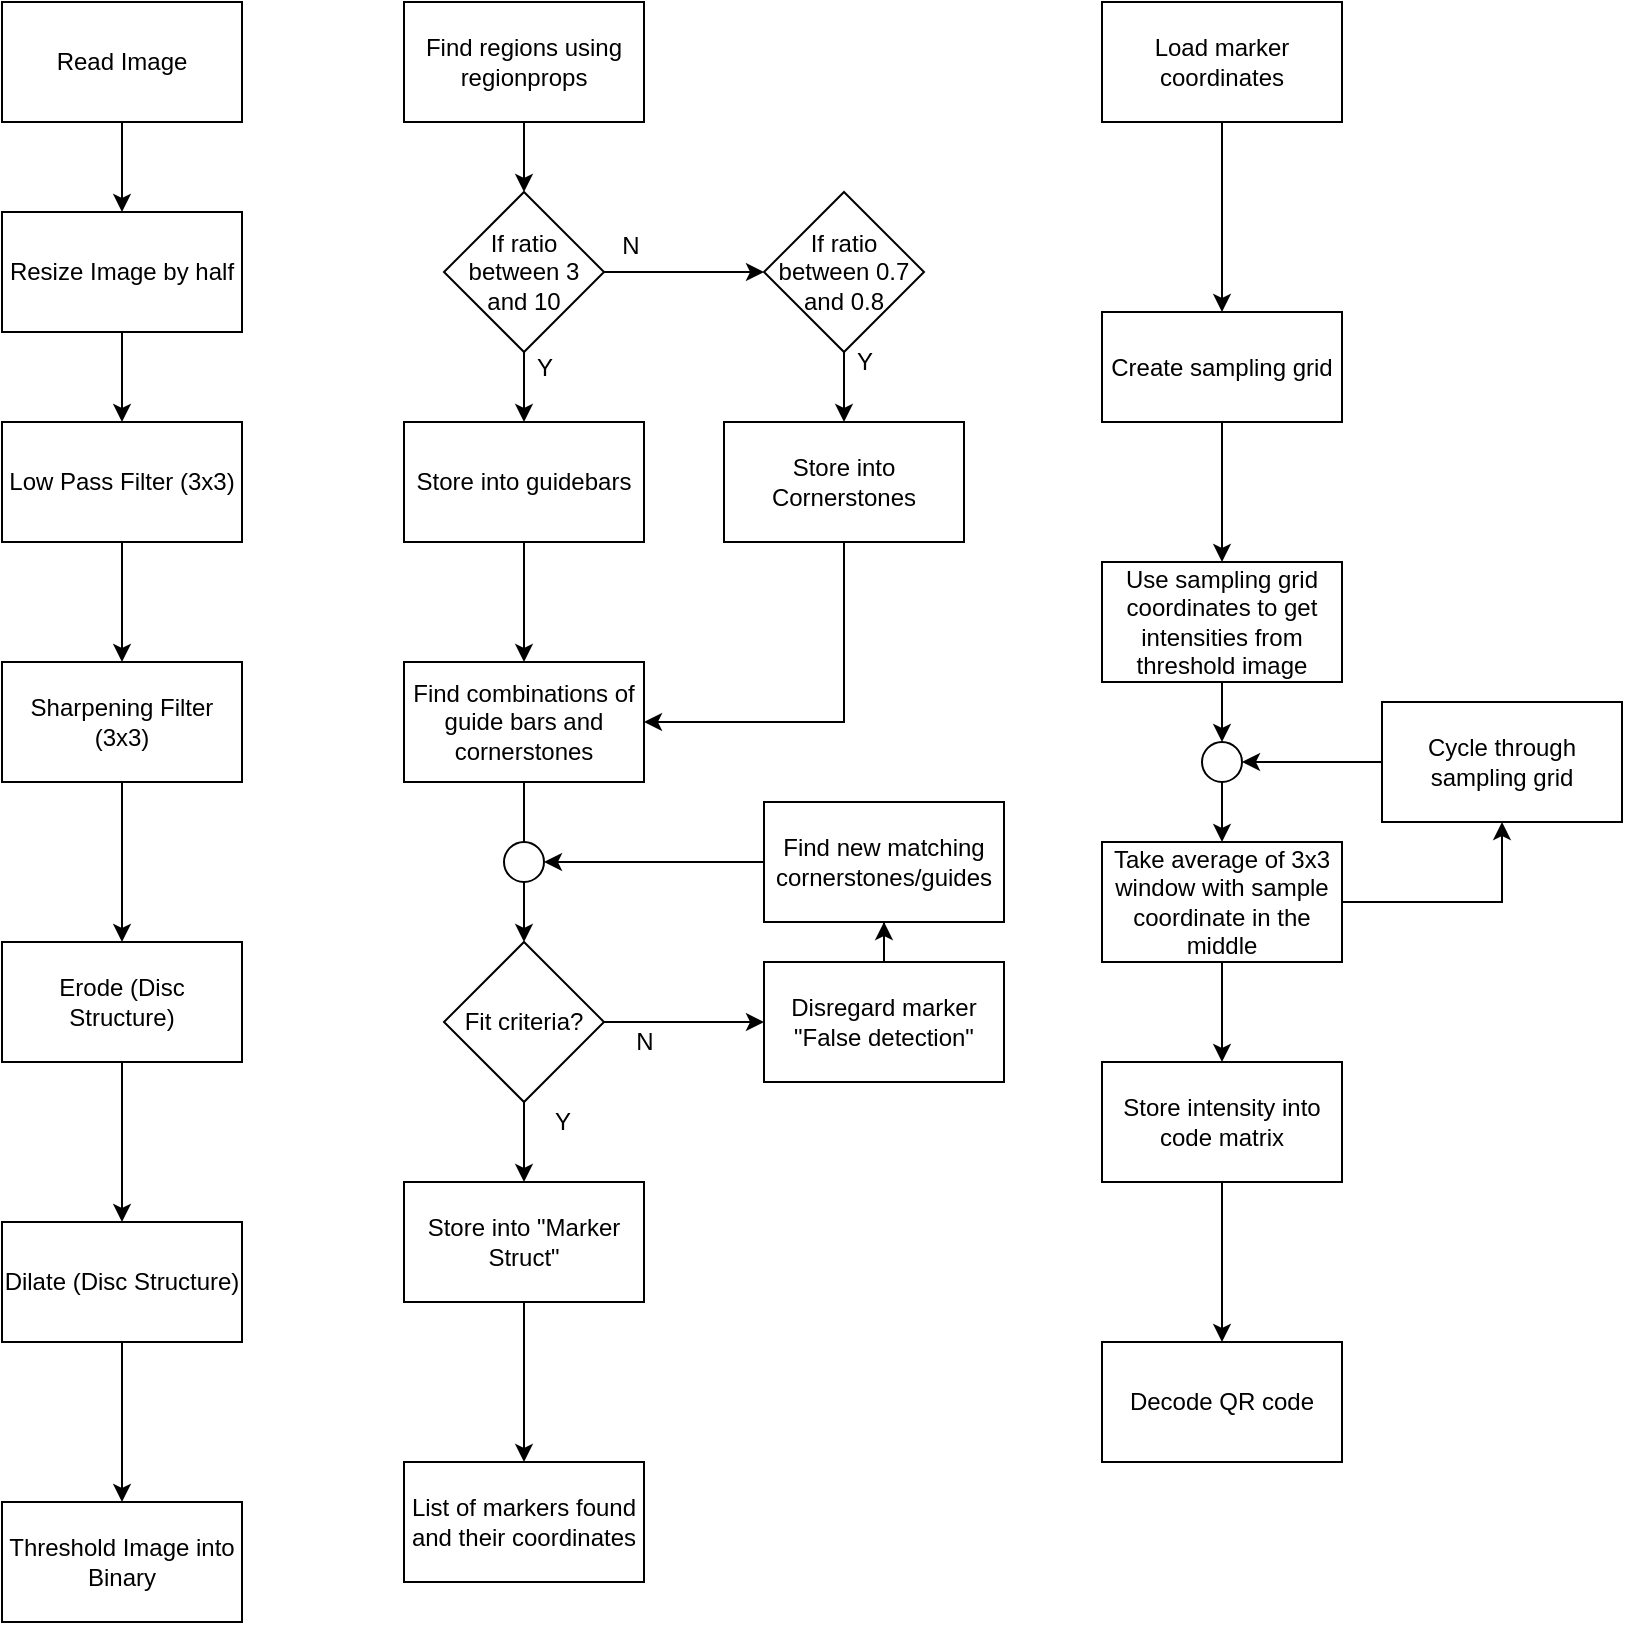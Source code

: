 <mxfile version="12.2.9" pages="1"><diagram id="r25VKH8Qu8_8Qac0FhXc" name="Page-1"><mxGraphModel dx="1243" dy="794" grid="1" gridSize="10" guides="1" tooltips="1" connect="1" arrows="1" fold="1" page="1" pageScale="1" pageWidth="850" pageHeight="1100" math="0" shadow="0"><root><mxCell id="0"/><mxCell id="1" parent="0"/><mxCell id="DuGBVpGOwUB_Kbx4Mooj-5" value="" style="edgeStyle=orthogonalEdgeStyle;rounded=0;orthogonalLoop=1;jettySize=auto;html=1;" edge="1" parent="1" source="DuGBVpGOwUB_Kbx4Mooj-2" target="DuGBVpGOwUB_Kbx4Mooj-3"><mxGeometry relative="1" as="geometry"/></mxCell><mxCell id="DuGBVpGOwUB_Kbx4Mooj-2" value="Read Image" style="rounded=0;whiteSpace=wrap;html=1;" vertex="1" parent="1"><mxGeometry x="30" y="30" width="120" height="60" as="geometry"/></mxCell><mxCell id="DuGBVpGOwUB_Kbx4Mooj-7" value="" style="edgeStyle=orthogonalEdgeStyle;rounded=0;orthogonalLoop=1;jettySize=auto;html=1;" edge="1" parent="1" source="DuGBVpGOwUB_Kbx4Mooj-3" target="DuGBVpGOwUB_Kbx4Mooj-6"><mxGeometry relative="1" as="geometry"/></mxCell><mxCell id="DuGBVpGOwUB_Kbx4Mooj-3" value="Resize Image by half" style="rounded=0;whiteSpace=wrap;html=1;" vertex="1" parent="1"><mxGeometry x="30" y="135" width="120" height="60" as="geometry"/></mxCell><mxCell id="DuGBVpGOwUB_Kbx4Mooj-9" value="" style="edgeStyle=orthogonalEdgeStyle;rounded=0;orthogonalLoop=1;jettySize=auto;html=1;" edge="1" parent="1" source="DuGBVpGOwUB_Kbx4Mooj-6" target="DuGBVpGOwUB_Kbx4Mooj-8"><mxGeometry relative="1" as="geometry"/></mxCell><mxCell id="DuGBVpGOwUB_Kbx4Mooj-6" value="Low Pass Filter (3x3)" style="rounded=0;whiteSpace=wrap;html=1;" vertex="1" parent="1"><mxGeometry x="30" y="240" width="120" height="60" as="geometry"/></mxCell><mxCell id="DuGBVpGOwUB_Kbx4Mooj-11" value="" style="edgeStyle=orthogonalEdgeStyle;rounded=0;orthogonalLoop=1;jettySize=auto;html=1;" edge="1" parent="1" source="DuGBVpGOwUB_Kbx4Mooj-8" target="DuGBVpGOwUB_Kbx4Mooj-10"><mxGeometry relative="1" as="geometry"/></mxCell><mxCell id="DuGBVpGOwUB_Kbx4Mooj-8" value="Sharpening Filter (3x3)" style="rounded=0;whiteSpace=wrap;html=1;" vertex="1" parent="1"><mxGeometry x="30" y="360" width="120" height="60" as="geometry"/></mxCell><mxCell id="DuGBVpGOwUB_Kbx4Mooj-13" value="" style="edgeStyle=orthogonalEdgeStyle;rounded=0;orthogonalLoop=1;jettySize=auto;html=1;" edge="1" parent="1" source="DuGBVpGOwUB_Kbx4Mooj-10" target="DuGBVpGOwUB_Kbx4Mooj-12"><mxGeometry relative="1" as="geometry"/></mxCell><mxCell id="DuGBVpGOwUB_Kbx4Mooj-10" value="Erode (Disc Structure)" style="rounded=0;whiteSpace=wrap;html=1;" vertex="1" parent="1"><mxGeometry x="30" y="500" width="120" height="60" as="geometry"/></mxCell><mxCell id="DuGBVpGOwUB_Kbx4Mooj-15" value="" style="edgeStyle=orthogonalEdgeStyle;rounded=0;orthogonalLoop=1;jettySize=auto;html=1;" edge="1" parent="1" source="DuGBVpGOwUB_Kbx4Mooj-12" target="DuGBVpGOwUB_Kbx4Mooj-14"><mxGeometry relative="1" as="geometry"/></mxCell><mxCell id="DuGBVpGOwUB_Kbx4Mooj-12" value="Dilate (Disc Structure)" style="rounded=0;whiteSpace=wrap;html=1;" vertex="1" parent="1"><mxGeometry x="30" y="640" width="120" height="60" as="geometry"/></mxCell><mxCell id="DuGBVpGOwUB_Kbx4Mooj-14" value="Threshold Image into Binary" style="rounded=0;whiteSpace=wrap;html=1;" vertex="1" parent="1"><mxGeometry x="30" y="780" width="120" height="60" as="geometry"/></mxCell><mxCell id="DuGBVpGOwUB_Kbx4Mooj-23" value="" style="edgeStyle=orthogonalEdgeStyle;rounded=0;orthogonalLoop=1;jettySize=auto;html=1;" edge="1" parent="1" source="DuGBVpGOwUB_Kbx4Mooj-16" target="DuGBVpGOwUB_Kbx4Mooj-22"><mxGeometry relative="1" as="geometry"/></mxCell><mxCell id="DuGBVpGOwUB_Kbx4Mooj-16" value="Find regions using regionprops" style="rounded=0;whiteSpace=wrap;html=1;" vertex="1" parent="1"><mxGeometry x="231" y="30" width="120" height="60" as="geometry"/></mxCell><mxCell id="DuGBVpGOwUB_Kbx4Mooj-29" value="" style="edgeStyle=orthogonalEdgeStyle;rounded=0;orthogonalLoop=1;jettySize=auto;html=1;" edge="1" parent="1" source="DuGBVpGOwUB_Kbx4Mooj-22" target="DuGBVpGOwUB_Kbx4Mooj-28"><mxGeometry relative="1" as="geometry"/></mxCell><mxCell id="DuGBVpGOwUB_Kbx4Mooj-31" value="" style="edgeStyle=orthogonalEdgeStyle;rounded=0;orthogonalLoop=1;jettySize=auto;html=1;" edge="1" parent="1" source="DuGBVpGOwUB_Kbx4Mooj-22" target="DuGBVpGOwUB_Kbx4Mooj-30"><mxGeometry relative="1" as="geometry"/></mxCell><mxCell id="DuGBVpGOwUB_Kbx4Mooj-22" value="If ratio between 3 and 10" style="rhombus;whiteSpace=wrap;html=1;" vertex="1" parent="1"><mxGeometry x="251" y="125" width="80" height="80" as="geometry"/></mxCell><mxCell id="DuGBVpGOwUB_Kbx4Mooj-34" value="" style="edgeStyle=orthogonalEdgeStyle;rounded=0;orthogonalLoop=1;jettySize=auto;html=1;" edge="1" parent="1" source="DuGBVpGOwUB_Kbx4Mooj-30" target="DuGBVpGOwUB_Kbx4Mooj-32"><mxGeometry relative="1" as="geometry"/></mxCell><mxCell id="DuGBVpGOwUB_Kbx4Mooj-30" value="If ratio between 0.7 and 0.8" style="rhombus;whiteSpace=wrap;html=1;" vertex="1" parent="1"><mxGeometry x="411" y="125" width="80" height="80" as="geometry"/></mxCell><mxCell id="DuGBVpGOwUB_Kbx4Mooj-36" value="" style="edgeStyle=orthogonalEdgeStyle;rounded=0;orthogonalLoop=1;jettySize=auto;html=1;" edge="1" parent="1" source="DuGBVpGOwUB_Kbx4Mooj-28" target="DuGBVpGOwUB_Kbx4Mooj-35"><mxGeometry relative="1" as="geometry"/></mxCell><mxCell id="DuGBVpGOwUB_Kbx4Mooj-28" value="Store into guidebars" style="rounded=0;whiteSpace=wrap;html=1;" vertex="1" parent="1"><mxGeometry x="231" y="240" width="120" height="60" as="geometry"/></mxCell><mxCell id="DuGBVpGOwUB_Kbx4Mooj-38" value="" style="edgeStyle=orthogonalEdgeStyle;rounded=0;orthogonalLoop=1;jettySize=auto;html=1;entryX=1;entryY=0.5;entryDx=0;entryDy=0;exitX=0.5;exitY=1;exitDx=0;exitDy=0;" edge="1" parent="1" source="DuGBVpGOwUB_Kbx4Mooj-32" target="DuGBVpGOwUB_Kbx4Mooj-35"><mxGeometry relative="1" as="geometry"><mxPoint x="451" y="380" as="targetPoint"/></mxGeometry></mxCell><mxCell id="DuGBVpGOwUB_Kbx4Mooj-32" value="Store into Cornerstones" style="rounded=0;whiteSpace=wrap;html=1;" vertex="1" parent="1"><mxGeometry x="391" y="240" width="120" height="60" as="geometry"/></mxCell><mxCell id="DuGBVpGOwUB_Kbx4Mooj-51" value="" style="edgeStyle=orthogonalEdgeStyle;rounded=0;orthogonalLoop=1;jettySize=auto;html=1;" edge="1" parent="1" source="DuGBVpGOwUB_Kbx4Mooj-35" target="DuGBVpGOwUB_Kbx4Mooj-39"><mxGeometry relative="1" as="geometry"/></mxCell><mxCell id="DuGBVpGOwUB_Kbx4Mooj-35" value="Find combinations of guide bars and cornerstones" style="rounded=0;whiteSpace=wrap;html=1;" vertex="1" parent="1"><mxGeometry x="231" y="360" width="120" height="60" as="geometry"/></mxCell><mxCell id="DuGBVpGOwUB_Kbx4Mooj-44" value="" style="edgeStyle=orthogonalEdgeStyle;rounded=0;orthogonalLoop=1;jettySize=auto;html=1;" edge="1" parent="1" source="DuGBVpGOwUB_Kbx4Mooj-39" target="DuGBVpGOwUB_Kbx4Mooj-43"><mxGeometry relative="1" as="geometry"/></mxCell><mxCell id="DuGBVpGOwUB_Kbx4Mooj-46" value="" style="edgeStyle=orthogonalEdgeStyle;rounded=0;orthogonalLoop=1;jettySize=auto;html=1;" edge="1" parent="1" source="DuGBVpGOwUB_Kbx4Mooj-39"><mxGeometry relative="1" as="geometry"><mxPoint x="411" y="540" as="targetPoint"/></mxGeometry></mxCell><mxCell id="DuGBVpGOwUB_Kbx4Mooj-39" value="Fit criteria?" style="rhombus;whiteSpace=wrap;html=1;" vertex="1" parent="1"><mxGeometry x="251" y="500" width="80" height="80" as="geometry"/></mxCell><mxCell id="DuGBVpGOwUB_Kbx4Mooj-57" value="" style="edgeStyle=orthogonalEdgeStyle;rounded=0;orthogonalLoop=1;jettySize=auto;html=1;" edge="1" parent="1" source="DuGBVpGOwUB_Kbx4Mooj-43" target="DuGBVpGOwUB_Kbx4Mooj-56"><mxGeometry relative="1" as="geometry"/></mxCell><mxCell id="DuGBVpGOwUB_Kbx4Mooj-43" value="Store into &quot;Marker Struct&quot;" style="rounded=0;whiteSpace=wrap;html=1;" vertex="1" parent="1"><mxGeometry x="231" y="620" width="120" height="60" as="geometry"/></mxCell><mxCell id="DuGBVpGOwUB_Kbx4Mooj-56" value="List of markers found and their coordinates" style="rounded=0;whiteSpace=wrap;html=1;" vertex="1" parent="1"><mxGeometry x="231" y="760" width="120" height="60" as="geometry"/></mxCell><mxCell id="DuGBVpGOwUB_Kbx4Mooj-53" value="" style="edgeStyle=orthogonalEdgeStyle;rounded=0;orthogonalLoop=1;jettySize=auto;html=1;" edge="1" parent="1" source="DuGBVpGOwUB_Kbx4Mooj-47" target="DuGBVpGOwUB_Kbx4Mooj-52"><mxGeometry relative="1" as="geometry"/></mxCell><mxCell id="DuGBVpGOwUB_Kbx4Mooj-47" value="Disregard marker&lt;br&gt;&quot;False detection&quot;" style="rounded=0;whiteSpace=wrap;html=1;" vertex="1" parent="1"><mxGeometry x="411" y="510" width="120" height="60" as="geometry"/></mxCell><mxCell id="DuGBVpGOwUB_Kbx4Mooj-55" value="" style="edgeStyle=orthogonalEdgeStyle;rounded=0;orthogonalLoop=1;jettySize=auto;html=1;entryX=1;entryY=0.5;entryDx=0;entryDy=0;" edge="1" parent="1" source="DuGBVpGOwUB_Kbx4Mooj-52" target="DuGBVpGOwUB_Kbx4Mooj-50"><mxGeometry relative="1" as="geometry"><mxPoint x="331" y="460" as="targetPoint"/></mxGeometry></mxCell><mxCell id="DuGBVpGOwUB_Kbx4Mooj-52" value="Find new matching cornerstones/guides" style="rounded=0;whiteSpace=wrap;html=1;" vertex="1" parent="1"><mxGeometry x="411" y="430" width="120" height="60" as="geometry"/></mxCell><mxCell id="DuGBVpGOwUB_Kbx4Mooj-50" value="" style="ellipse;whiteSpace=wrap;html=1;aspect=fixed;" vertex="1" parent="1"><mxGeometry x="281" y="450" width="20" height="20" as="geometry"/></mxCell><mxCell id="DuGBVpGOwUB_Kbx4Mooj-60" value="" style="edgeStyle=orthogonalEdgeStyle;rounded=0;orthogonalLoop=1;jettySize=auto;html=1;" edge="1" parent="1" source="DuGBVpGOwUB_Kbx4Mooj-58" target="DuGBVpGOwUB_Kbx4Mooj-59"><mxGeometry relative="1" as="geometry"/></mxCell><mxCell id="DuGBVpGOwUB_Kbx4Mooj-58" value="Load marker coordinates" style="rounded=0;whiteSpace=wrap;html=1;" vertex="1" parent="1"><mxGeometry x="580" y="30" width="120" height="60" as="geometry"/></mxCell><mxCell id="DuGBVpGOwUB_Kbx4Mooj-62" value="" style="edgeStyle=orthogonalEdgeStyle;rounded=0;orthogonalLoop=1;jettySize=auto;html=1;" edge="1" parent="1" source="DuGBVpGOwUB_Kbx4Mooj-59" target="DuGBVpGOwUB_Kbx4Mooj-61"><mxGeometry relative="1" as="geometry"/></mxCell><mxCell id="DuGBVpGOwUB_Kbx4Mooj-59" value="Create sampling grid" style="rounded=0;whiteSpace=wrap;html=1;" vertex="1" parent="1"><mxGeometry x="580" y="185" width="120" height="55" as="geometry"/></mxCell><mxCell id="DuGBVpGOwUB_Kbx4Mooj-64" value="" style="edgeStyle=orthogonalEdgeStyle;rounded=0;orthogonalLoop=1;jettySize=auto;html=1;" edge="1" parent="1" source="DuGBVpGOwUB_Kbx4Mooj-65" target="DuGBVpGOwUB_Kbx4Mooj-63"><mxGeometry relative="1" as="geometry"/></mxCell><mxCell id="DuGBVpGOwUB_Kbx4Mooj-61" value="Use sampling grid coordinates to get intensities from threshold image" style="rounded=0;whiteSpace=wrap;html=1;" vertex="1" parent="1"><mxGeometry x="580" y="310" width="120" height="60" as="geometry"/></mxCell><mxCell id="DuGBVpGOwUB_Kbx4Mooj-68" value="" style="edgeStyle=orthogonalEdgeStyle;rounded=0;orthogonalLoop=1;jettySize=auto;html=1;" edge="1" parent="1" source="DuGBVpGOwUB_Kbx4Mooj-63" target="DuGBVpGOwUB_Kbx4Mooj-67"><mxGeometry relative="1" as="geometry"/></mxCell><mxCell id="DuGBVpGOwUB_Kbx4Mooj-70" value="" style="edgeStyle=orthogonalEdgeStyle;rounded=0;orthogonalLoop=1;jettySize=auto;html=1;" edge="1" parent="1" source="DuGBVpGOwUB_Kbx4Mooj-63" target="DuGBVpGOwUB_Kbx4Mooj-69"><mxGeometry relative="1" as="geometry"/></mxCell><mxCell id="DuGBVpGOwUB_Kbx4Mooj-63" value="Take average of 3x3 window with sample coordinate in the middle" style="rounded=0;whiteSpace=wrap;html=1;" vertex="1" parent="1"><mxGeometry x="580" y="450" width="120" height="60" as="geometry"/></mxCell><mxCell id="DuGBVpGOwUB_Kbx4Mooj-71" style="edgeStyle=orthogonalEdgeStyle;rounded=0;orthogonalLoop=1;jettySize=auto;html=1;exitX=0;exitY=0.5;exitDx=0;exitDy=0;entryX=1;entryY=0.5;entryDx=0;entryDy=0;" edge="1" parent="1" source="DuGBVpGOwUB_Kbx4Mooj-69" target="DuGBVpGOwUB_Kbx4Mooj-65"><mxGeometry relative="1" as="geometry"/></mxCell><mxCell id="DuGBVpGOwUB_Kbx4Mooj-69" value="Cycle through sampling grid" style="rounded=0;whiteSpace=wrap;html=1;" vertex="1" parent="1"><mxGeometry x="720" y="380" width="120" height="60" as="geometry"/></mxCell><mxCell id="DuGBVpGOwUB_Kbx4Mooj-73" value="" style="edgeStyle=orthogonalEdgeStyle;rounded=0;orthogonalLoop=1;jettySize=auto;html=1;" edge="1" parent="1" source="DuGBVpGOwUB_Kbx4Mooj-67" target="DuGBVpGOwUB_Kbx4Mooj-72"><mxGeometry relative="1" as="geometry"/></mxCell><mxCell id="DuGBVpGOwUB_Kbx4Mooj-67" value="Store intensity into code matrix" style="rounded=0;whiteSpace=wrap;html=1;" vertex="1" parent="1"><mxGeometry x="580" y="560" width="120" height="60" as="geometry"/></mxCell><mxCell id="DuGBVpGOwUB_Kbx4Mooj-72" value="Decode QR code" style="rounded=0;whiteSpace=wrap;html=1;" vertex="1" parent="1"><mxGeometry x="580" y="700" width="120" height="60" as="geometry"/></mxCell><mxCell id="DuGBVpGOwUB_Kbx4Mooj-65" value="" style="ellipse;whiteSpace=wrap;html=1;aspect=fixed;" vertex="1" parent="1"><mxGeometry x="630" y="400" width="20" height="20" as="geometry"/></mxCell><mxCell id="DuGBVpGOwUB_Kbx4Mooj-66" value="" style="edgeStyle=orthogonalEdgeStyle;rounded=0;orthogonalLoop=1;jettySize=auto;html=1;" edge="1" parent="1" source="DuGBVpGOwUB_Kbx4Mooj-61" target="DuGBVpGOwUB_Kbx4Mooj-65"><mxGeometry relative="1" as="geometry"><mxPoint x="640" y="370" as="sourcePoint"/><mxPoint x="640" y="450" as="targetPoint"/></mxGeometry></mxCell><mxCell id="DuGBVpGOwUB_Kbx4Mooj-74" value="Y" style="text;html=1;align=center;verticalAlign=middle;resizable=0;points=[];;autosize=1;" vertex="1" parent="1"><mxGeometry x="291" y="202.5" width="20" height="20" as="geometry"/></mxCell><mxCell id="DuGBVpGOwUB_Kbx4Mooj-75" value="N" style="text;html=1;align=center;verticalAlign=middle;resizable=0;points=[];;autosize=1;" vertex="1" parent="1"><mxGeometry x="334" y="142" width="20" height="20" as="geometry"/></mxCell><mxCell id="DuGBVpGOwUB_Kbx4Mooj-76" value="Y" style="text;html=1;align=center;verticalAlign=middle;resizable=0;points=[];;autosize=1;" vertex="1" parent="1"><mxGeometry x="451" y="200" width="20" height="20" as="geometry"/></mxCell><mxCell id="DuGBVpGOwUB_Kbx4Mooj-77" value="Y" style="text;html=1;align=center;verticalAlign=middle;resizable=0;points=[];;autosize=1;" vertex="1" parent="1"><mxGeometry x="300" y="580" width="20" height="20" as="geometry"/></mxCell><mxCell id="DuGBVpGOwUB_Kbx4Mooj-78" value="N" style="text;html=1;align=center;verticalAlign=middle;resizable=0;points=[];;autosize=1;" vertex="1" parent="1"><mxGeometry x="341" y="540" width="20" height="20" as="geometry"/></mxCell></root></mxGraphModel></diagram></mxfile>